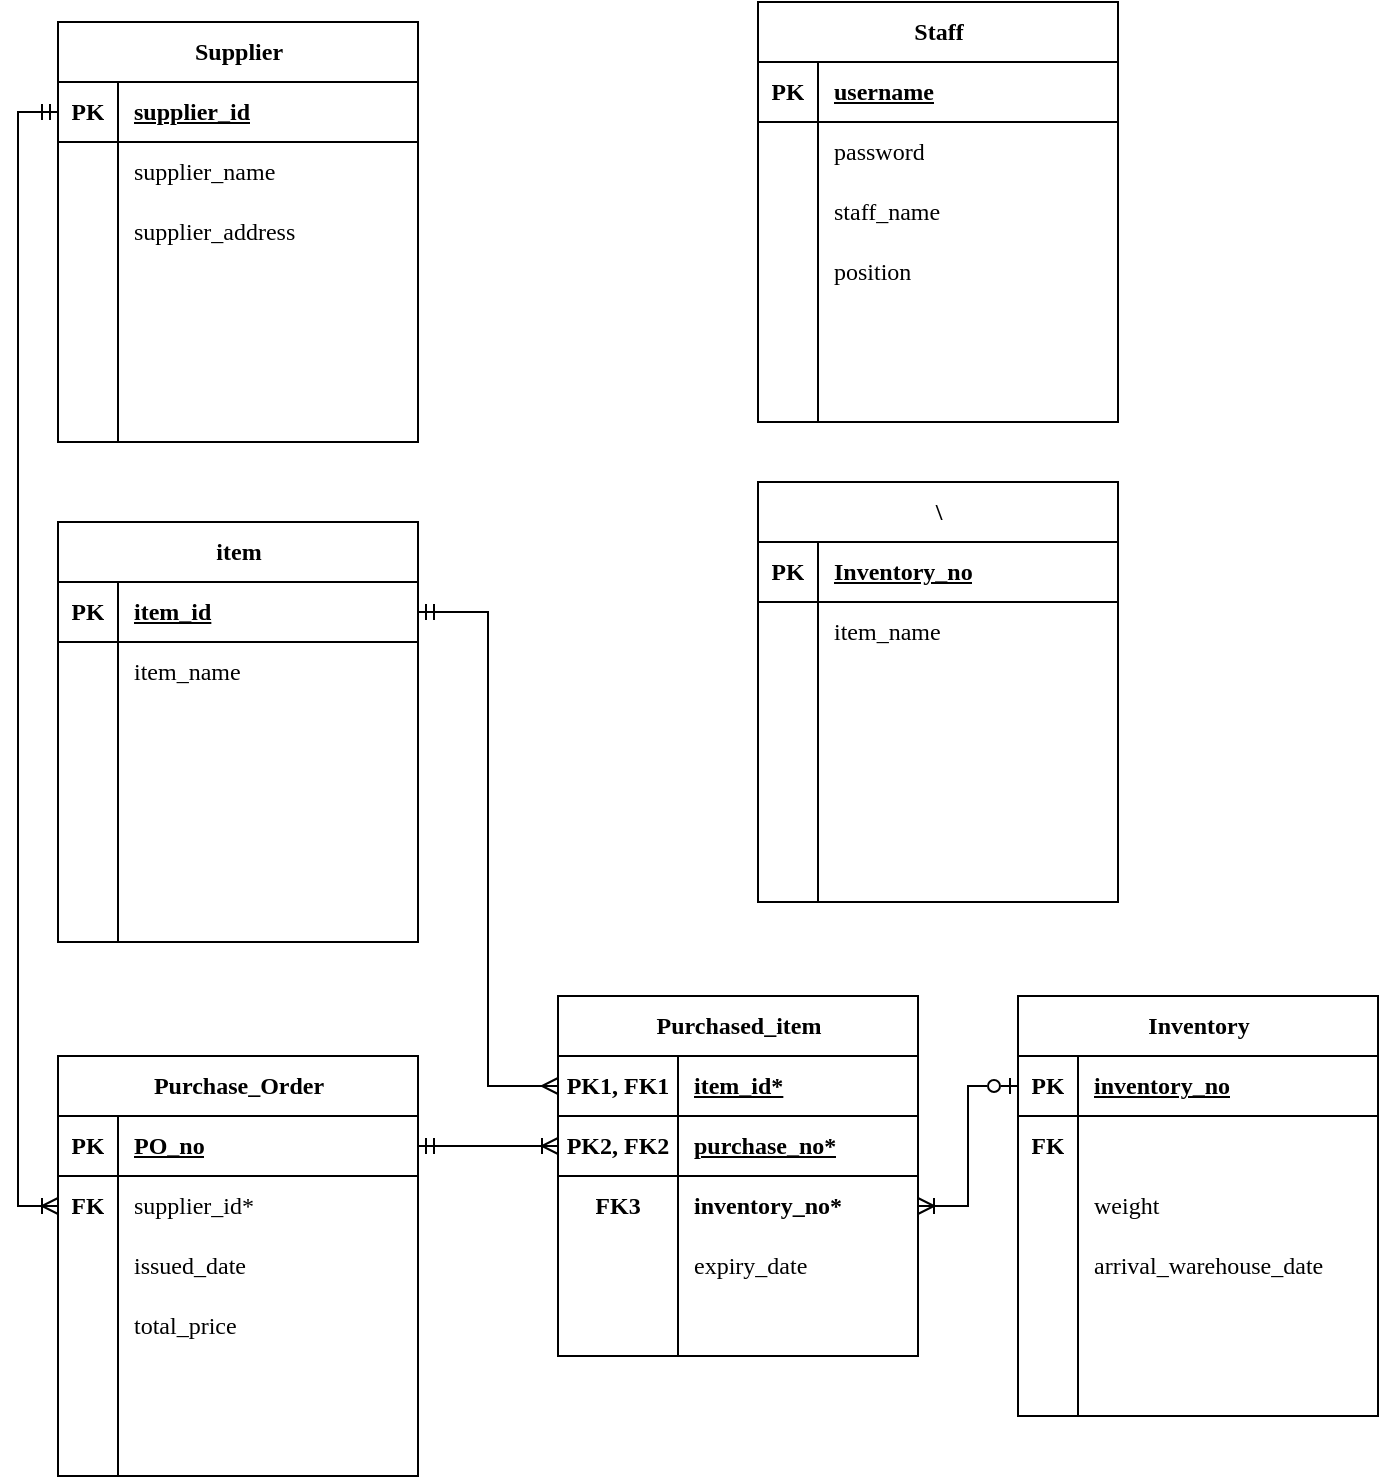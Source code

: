 <mxfile version="24.4.0" type="github">
  <diagram name="Page-1" id="6iRBepY6DLKIBQRJRH4N">
    <mxGraphModel dx="1045" dy="473" grid="1" gridSize="10" guides="1" tooltips="1" connect="1" arrows="1" fold="1" page="1" pageScale="1" pageWidth="1169" pageHeight="827" math="0" shadow="0">
      <root>
        <mxCell id="0" />
        <mxCell id="1" parent="0" />
        <mxCell id="N0C7vPQoPI3I1LMOIYBS-1" value="Staff" style="shape=table;startSize=30;container=1;collapsible=1;childLayout=tableLayout;fixedRows=1;rowLines=0;fontStyle=1;align=center;resizeLast=1;html=1;fontFamily=MiSans;" parent="1" vertex="1">
          <mxGeometry x="710" y="80" width="180" height="210" as="geometry" />
        </mxCell>
        <mxCell id="N0C7vPQoPI3I1LMOIYBS-2" value="" style="shape=tableRow;horizontal=0;startSize=0;swimlaneHead=0;swimlaneBody=0;fillColor=none;collapsible=0;dropTarget=0;points=[[0,0.5],[1,0.5]];portConstraint=eastwest;top=0;left=0;right=0;bottom=1;fontFamily=MiSans;" parent="N0C7vPQoPI3I1LMOIYBS-1" vertex="1">
          <mxGeometry y="30" width="180" height="30" as="geometry" />
        </mxCell>
        <mxCell id="N0C7vPQoPI3I1LMOIYBS-3" value="PK" style="shape=partialRectangle;connectable=0;fillColor=none;top=0;left=0;bottom=0;right=0;fontStyle=1;overflow=hidden;whiteSpace=wrap;html=1;fontFamily=MiSans;" parent="N0C7vPQoPI3I1LMOIYBS-2" vertex="1">
          <mxGeometry width="30" height="30" as="geometry">
            <mxRectangle width="30" height="30" as="alternateBounds" />
          </mxGeometry>
        </mxCell>
        <mxCell id="N0C7vPQoPI3I1LMOIYBS-4" value="username" style="shape=partialRectangle;connectable=0;fillColor=none;top=0;left=0;bottom=0;right=0;align=left;spacingLeft=6;fontStyle=5;overflow=hidden;whiteSpace=wrap;html=1;fontFamily=MiSans;" parent="N0C7vPQoPI3I1LMOIYBS-2" vertex="1">
          <mxGeometry x="30" width="150" height="30" as="geometry">
            <mxRectangle width="150" height="30" as="alternateBounds" />
          </mxGeometry>
        </mxCell>
        <mxCell id="N0C7vPQoPI3I1LMOIYBS-5" value="" style="shape=tableRow;horizontal=0;startSize=0;swimlaneHead=0;swimlaneBody=0;fillColor=none;collapsible=0;dropTarget=0;points=[[0,0.5],[1,0.5]];portConstraint=eastwest;top=0;left=0;right=0;bottom=0;fontFamily=MiSans;" parent="N0C7vPQoPI3I1LMOIYBS-1" vertex="1">
          <mxGeometry y="60" width="180" height="30" as="geometry" />
        </mxCell>
        <mxCell id="N0C7vPQoPI3I1LMOIYBS-6" value="" style="shape=partialRectangle;connectable=0;fillColor=none;top=0;left=0;bottom=0;right=0;editable=1;overflow=hidden;whiteSpace=wrap;html=1;fontFamily=MiSans;" parent="N0C7vPQoPI3I1LMOIYBS-5" vertex="1">
          <mxGeometry width="30" height="30" as="geometry">
            <mxRectangle width="30" height="30" as="alternateBounds" />
          </mxGeometry>
        </mxCell>
        <mxCell id="N0C7vPQoPI3I1LMOIYBS-7" value="password" style="shape=partialRectangle;connectable=0;fillColor=none;top=0;left=0;bottom=0;right=0;align=left;spacingLeft=6;overflow=hidden;whiteSpace=wrap;html=1;fontFamily=MiSans;" parent="N0C7vPQoPI3I1LMOIYBS-5" vertex="1">
          <mxGeometry x="30" width="150" height="30" as="geometry">
            <mxRectangle width="150" height="30" as="alternateBounds" />
          </mxGeometry>
        </mxCell>
        <mxCell id="N0C7vPQoPI3I1LMOIYBS-8" value="" style="shape=tableRow;horizontal=0;startSize=0;swimlaneHead=0;swimlaneBody=0;fillColor=none;collapsible=0;dropTarget=0;points=[[0,0.5],[1,0.5]];portConstraint=eastwest;top=0;left=0;right=0;bottom=0;fontFamily=MiSans;" parent="N0C7vPQoPI3I1LMOIYBS-1" vertex="1">
          <mxGeometry y="90" width="180" height="30" as="geometry" />
        </mxCell>
        <mxCell id="N0C7vPQoPI3I1LMOIYBS-9" value="" style="shape=partialRectangle;connectable=0;fillColor=none;top=0;left=0;bottom=0;right=0;editable=1;overflow=hidden;whiteSpace=wrap;html=1;fontFamily=MiSans;" parent="N0C7vPQoPI3I1LMOIYBS-8" vertex="1">
          <mxGeometry width="30" height="30" as="geometry">
            <mxRectangle width="30" height="30" as="alternateBounds" />
          </mxGeometry>
        </mxCell>
        <mxCell id="N0C7vPQoPI3I1LMOIYBS-10" value="staff_name" style="shape=partialRectangle;connectable=0;fillColor=none;top=0;left=0;bottom=0;right=0;align=left;spacingLeft=6;overflow=hidden;whiteSpace=wrap;html=1;fontFamily=MiSans;" parent="N0C7vPQoPI3I1LMOIYBS-8" vertex="1">
          <mxGeometry x="30" width="150" height="30" as="geometry">
            <mxRectangle width="150" height="30" as="alternateBounds" />
          </mxGeometry>
        </mxCell>
        <mxCell id="N0C7vPQoPI3I1LMOIYBS-11" value="" style="shape=tableRow;horizontal=0;startSize=0;swimlaneHead=0;swimlaneBody=0;fillColor=none;collapsible=0;dropTarget=0;points=[[0,0.5],[1,0.5]];portConstraint=eastwest;top=0;left=0;right=0;bottom=0;fontFamily=MiSans;" parent="N0C7vPQoPI3I1LMOIYBS-1" vertex="1">
          <mxGeometry y="120" width="180" height="30" as="geometry" />
        </mxCell>
        <mxCell id="N0C7vPQoPI3I1LMOIYBS-12" value="" style="shape=partialRectangle;connectable=0;fillColor=none;top=0;left=0;bottom=0;right=0;editable=1;overflow=hidden;whiteSpace=wrap;html=1;fontFamily=MiSans;" parent="N0C7vPQoPI3I1LMOIYBS-11" vertex="1">
          <mxGeometry width="30" height="30" as="geometry">
            <mxRectangle width="30" height="30" as="alternateBounds" />
          </mxGeometry>
        </mxCell>
        <mxCell id="N0C7vPQoPI3I1LMOIYBS-13" value="position" style="shape=partialRectangle;connectable=0;fillColor=none;top=0;left=0;bottom=0;right=0;align=left;spacingLeft=6;overflow=hidden;whiteSpace=wrap;html=1;fontFamily=MiSans;" parent="N0C7vPQoPI3I1LMOIYBS-11" vertex="1">
          <mxGeometry x="30" width="150" height="30" as="geometry">
            <mxRectangle width="150" height="30" as="alternateBounds" />
          </mxGeometry>
        </mxCell>
        <mxCell id="N0C7vPQoPI3I1LMOIYBS-20" style="shape=tableRow;horizontal=0;startSize=0;swimlaneHead=0;swimlaneBody=0;fillColor=none;collapsible=0;dropTarget=0;points=[[0,0.5],[1,0.5]];portConstraint=eastwest;top=0;left=0;right=0;bottom=0;fontFamily=MiSans;" parent="N0C7vPQoPI3I1LMOIYBS-1" vertex="1">
          <mxGeometry y="150" width="180" height="30" as="geometry" />
        </mxCell>
        <mxCell id="N0C7vPQoPI3I1LMOIYBS-21" style="shape=partialRectangle;connectable=0;fillColor=none;top=0;left=0;bottom=0;right=0;editable=1;overflow=hidden;whiteSpace=wrap;html=1;fontFamily=MiSans;" parent="N0C7vPQoPI3I1LMOIYBS-20" vertex="1">
          <mxGeometry width="30" height="30" as="geometry">
            <mxRectangle width="30" height="30" as="alternateBounds" />
          </mxGeometry>
        </mxCell>
        <mxCell id="N0C7vPQoPI3I1LMOIYBS-22" value="" style="shape=partialRectangle;connectable=0;fillColor=none;top=0;left=0;bottom=0;right=0;align=left;spacingLeft=6;overflow=hidden;whiteSpace=wrap;html=1;fontFamily=MiSans;" parent="N0C7vPQoPI3I1LMOIYBS-20" vertex="1">
          <mxGeometry x="30" width="150" height="30" as="geometry">
            <mxRectangle width="150" height="30" as="alternateBounds" />
          </mxGeometry>
        </mxCell>
        <mxCell id="N0C7vPQoPI3I1LMOIYBS-23" style="shape=tableRow;horizontal=0;startSize=0;swimlaneHead=0;swimlaneBody=0;fillColor=none;collapsible=0;dropTarget=0;points=[[0,0.5],[1,0.5]];portConstraint=eastwest;top=0;left=0;right=0;bottom=0;fontFamily=MiSans;" parent="N0C7vPQoPI3I1LMOIYBS-1" vertex="1">
          <mxGeometry y="180" width="180" height="30" as="geometry" />
        </mxCell>
        <mxCell id="N0C7vPQoPI3I1LMOIYBS-24" style="shape=partialRectangle;connectable=0;fillColor=none;top=0;left=0;bottom=0;right=0;editable=1;overflow=hidden;whiteSpace=wrap;html=1;fontFamily=MiSans;" parent="N0C7vPQoPI3I1LMOIYBS-23" vertex="1">
          <mxGeometry width="30" height="30" as="geometry">
            <mxRectangle width="30" height="30" as="alternateBounds" />
          </mxGeometry>
        </mxCell>
        <mxCell id="N0C7vPQoPI3I1LMOIYBS-25" value="" style="shape=partialRectangle;connectable=0;fillColor=none;top=0;left=0;bottom=0;right=0;align=left;spacingLeft=6;overflow=hidden;whiteSpace=wrap;html=1;fontFamily=MiSans;" parent="N0C7vPQoPI3I1LMOIYBS-23" vertex="1">
          <mxGeometry x="30" width="150" height="30" as="geometry">
            <mxRectangle width="150" height="30" as="alternateBounds" />
          </mxGeometry>
        </mxCell>
        <mxCell id="gvbhVrEvT8kK4fsMK6Dw-1" value="Supplier" style="shape=table;startSize=30;container=1;collapsible=1;childLayout=tableLayout;fixedRows=1;rowLines=0;fontStyle=1;align=center;resizeLast=1;html=1;fontFamily=MiSans;" vertex="1" parent="1">
          <mxGeometry x="360" y="90" width="180" height="210" as="geometry" />
        </mxCell>
        <mxCell id="gvbhVrEvT8kK4fsMK6Dw-2" value="" style="shape=tableRow;horizontal=0;startSize=0;swimlaneHead=0;swimlaneBody=0;fillColor=none;collapsible=0;dropTarget=0;points=[[0,0.5],[1,0.5]];portConstraint=eastwest;top=0;left=0;right=0;bottom=1;fontFamily=MiSans;" vertex="1" parent="gvbhVrEvT8kK4fsMK6Dw-1">
          <mxGeometry y="30" width="180" height="30" as="geometry" />
        </mxCell>
        <mxCell id="gvbhVrEvT8kK4fsMK6Dw-3" value="PK" style="shape=partialRectangle;connectable=0;fillColor=none;top=0;left=0;bottom=0;right=0;fontStyle=1;overflow=hidden;whiteSpace=wrap;html=1;fontFamily=MiSans;" vertex="1" parent="gvbhVrEvT8kK4fsMK6Dw-2">
          <mxGeometry width="30" height="30" as="geometry">
            <mxRectangle width="30" height="30" as="alternateBounds" />
          </mxGeometry>
        </mxCell>
        <mxCell id="gvbhVrEvT8kK4fsMK6Dw-4" value="supplier_id" style="shape=partialRectangle;connectable=0;fillColor=none;top=0;left=0;bottom=0;right=0;align=left;spacingLeft=6;fontStyle=5;overflow=hidden;whiteSpace=wrap;html=1;fontFamily=MiSans;" vertex="1" parent="gvbhVrEvT8kK4fsMK6Dw-2">
          <mxGeometry x="30" width="150" height="30" as="geometry">
            <mxRectangle width="150" height="30" as="alternateBounds" />
          </mxGeometry>
        </mxCell>
        <mxCell id="gvbhVrEvT8kK4fsMK6Dw-5" value="" style="shape=tableRow;horizontal=0;startSize=0;swimlaneHead=0;swimlaneBody=0;fillColor=none;collapsible=0;dropTarget=0;points=[[0,0.5],[1,0.5]];portConstraint=eastwest;top=0;left=0;right=0;bottom=0;fontFamily=MiSans;" vertex="1" parent="gvbhVrEvT8kK4fsMK6Dw-1">
          <mxGeometry y="60" width="180" height="30" as="geometry" />
        </mxCell>
        <mxCell id="gvbhVrEvT8kK4fsMK6Dw-6" value="" style="shape=partialRectangle;connectable=0;fillColor=none;top=0;left=0;bottom=0;right=0;editable=1;overflow=hidden;whiteSpace=wrap;html=1;fontFamily=MiSans;" vertex="1" parent="gvbhVrEvT8kK4fsMK6Dw-5">
          <mxGeometry width="30" height="30" as="geometry">
            <mxRectangle width="30" height="30" as="alternateBounds" />
          </mxGeometry>
        </mxCell>
        <mxCell id="gvbhVrEvT8kK4fsMK6Dw-7" value="supplier_name" style="shape=partialRectangle;connectable=0;fillColor=none;top=0;left=0;bottom=0;right=0;align=left;spacingLeft=6;overflow=hidden;whiteSpace=wrap;html=1;fontFamily=MiSans;" vertex="1" parent="gvbhVrEvT8kK4fsMK6Dw-5">
          <mxGeometry x="30" width="150" height="30" as="geometry">
            <mxRectangle width="150" height="30" as="alternateBounds" />
          </mxGeometry>
        </mxCell>
        <mxCell id="gvbhVrEvT8kK4fsMK6Dw-8" value="" style="shape=tableRow;horizontal=0;startSize=0;swimlaneHead=0;swimlaneBody=0;fillColor=none;collapsible=0;dropTarget=0;points=[[0,0.5],[1,0.5]];portConstraint=eastwest;top=0;left=0;right=0;bottom=0;fontFamily=MiSans;" vertex="1" parent="gvbhVrEvT8kK4fsMK6Dw-1">
          <mxGeometry y="90" width="180" height="30" as="geometry" />
        </mxCell>
        <mxCell id="gvbhVrEvT8kK4fsMK6Dw-9" value="" style="shape=partialRectangle;connectable=0;fillColor=none;top=0;left=0;bottom=0;right=0;editable=1;overflow=hidden;whiteSpace=wrap;html=1;fontFamily=MiSans;" vertex="1" parent="gvbhVrEvT8kK4fsMK6Dw-8">
          <mxGeometry width="30" height="30" as="geometry">
            <mxRectangle width="30" height="30" as="alternateBounds" />
          </mxGeometry>
        </mxCell>
        <mxCell id="gvbhVrEvT8kK4fsMK6Dw-10" value="supplier_address" style="shape=partialRectangle;connectable=0;fillColor=none;top=0;left=0;bottom=0;right=0;align=left;spacingLeft=6;overflow=hidden;whiteSpace=wrap;html=1;fontFamily=MiSans;" vertex="1" parent="gvbhVrEvT8kK4fsMK6Dw-8">
          <mxGeometry x="30" width="150" height="30" as="geometry">
            <mxRectangle width="150" height="30" as="alternateBounds" />
          </mxGeometry>
        </mxCell>
        <mxCell id="gvbhVrEvT8kK4fsMK6Dw-11" value="" style="shape=tableRow;horizontal=0;startSize=0;swimlaneHead=0;swimlaneBody=0;fillColor=none;collapsible=0;dropTarget=0;points=[[0,0.5],[1,0.5]];portConstraint=eastwest;top=0;left=0;right=0;bottom=0;fontFamily=MiSans;" vertex="1" parent="gvbhVrEvT8kK4fsMK6Dw-1">
          <mxGeometry y="120" width="180" height="30" as="geometry" />
        </mxCell>
        <mxCell id="gvbhVrEvT8kK4fsMK6Dw-12" value="" style="shape=partialRectangle;connectable=0;fillColor=none;top=0;left=0;bottom=0;right=0;editable=1;overflow=hidden;whiteSpace=wrap;html=1;fontFamily=MiSans;" vertex="1" parent="gvbhVrEvT8kK4fsMK6Dw-11">
          <mxGeometry width="30" height="30" as="geometry">
            <mxRectangle width="30" height="30" as="alternateBounds" />
          </mxGeometry>
        </mxCell>
        <mxCell id="gvbhVrEvT8kK4fsMK6Dw-13" value="" style="shape=partialRectangle;connectable=0;fillColor=none;top=0;left=0;bottom=0;right=0;align=left;spacingLeft=6;overflow=hidden;whiteSpace=wrap;html=1;fontFamily=MiSans;" vertex="1" parent="gvbhVrEvT8kK4fsMK6Dw-11">
          <mxGeometry x="30" width="150" height="30" as="geometry">
            <mxRectangle width="150" height="30" as="alternateBounds" />
          </mxGeometry>
        </mxCell>
        <mxCell id="gvbhVrEvT8kK4fsMK6Dw-14" style="shape=tableRow;horizontal=0;startSize=0;swimlaneHead=0;swimlaneBody=0;fillColor=none;collapsible=0;dropTarget=0;points=[[0,0.5],[1,0.5]];portConstraint=eastwest;top=0;left=0;right=0;bottom=0;fontFamily=MiSans;" vertex="1" parent="gvbhVrEvT8kK4fsMK6Dw-1">
          <mxGeometry y="150" width="180" height="30" as="geometry" />
        </mxCell>
        <mxCell id="gvbhVrEvT8kK4fsMK6Dw-15" style="shape=partialRectangle;connectable=0;fillColor=none;top=0;left=0;bottom=0;right=0;editable=1;overflow=hidden;whiteSpace=wrap;html=1;fontFamily=MiSans;" vertex="1" parent="gvbhVrEvT8kK4fsMK6Dw-14">
          <mxGeometry width="30" height="30" as="geometry">
            <mxRectangle width="30" height="30" as="alternateBounds" />
          </mxGeometry>
        </mxCell>
        <mxCell id="gvbhVrEvT8kK4fsMK6Dw-16" value="" style="shape=partialRectangle;connectable=0;fillColor=none;top=0;left=0;bottom=0;right=0;align=left;spacingLeft=6;overflow=hidden;whiteSpace=wrap;html=1;fontFamily=MiSans;" vertex="1" parent="gvbhVrEvT8kK4fsMK6Dw-14">
          <mxGeometry x="30" width="150" height="30" as="geometry">
            <mxRectangle width="150" height="30" as="alternateBounds" />
          </mxGeometry>
        </mxCell>
        <mxCell id="gvbhVrEvT8kK4fsMK6Dw-17" style="shape=tableRow;horizontal=0;startSize=0;swimlaneHead=0;swimlaneBody=0;fillColor=none;collapsible=0;dropTarget=0;points=[[0,0.5],[1,0.5]];portConstraint=eastwest;top=0;left=0;right=0;bottom=0;fontFamily=MiSans;" vertex="1" parent="gvbhVrEvT8kK4fsMK6Dw-1">
          <mxGeometry y="180" width="180" height="30" as="geometry" />
        </mxCell>
        <mxCell id="gvbhVrEvT8kK4fsMK6Dw-18" style="shape=partialRectangle;connectable=0;fillColor=none;top=0;left=0;bottom=0;right=0;editable=1;overflow=hidden;whiteSpace=wrap;html=1;fontFamily=MiSans;" vertex="1" parent="gvbhVrEvT8kK4fsMK6Dw-17">
          <mxGeometry width="30" height="30" as="geometry">
            <mxRectangle width="30" height="30" as="alternateBounds" />
          </mxGeometry>
        </mxCell>
        <mxCell id="gvbhVrEvT8kK4fsMK6Dw-19" value="" style="shape=partialRectangle;connectable=0;fillColor=none;top=0;left=0;bottom=0;right=0;align=left;spacingLeft=6;overflow=hidden;whiteSpace=wrap;html=1;fontFamily=MiSans;" vertex="1" parent="gvbhVrEvT8kK4fsMK6Dw-17">
          <mxGeometry x="30" width="150" height="30" as="geometry">
            <mxRectangle width="150" height="30" as="alternateBounds" />
          </mxGeometry>
        </mxCell>
        <mxCell id="gvbhVrEvT8kK4fsMK6Dw-20" value="item" style="shape=table;startSize=30;container=1;collapsible=1;childLayout=tableLayout;fixedRows=1;rowLines=0;fontStyle=1;align=center;resizeLast=1;html=1;fontFamily=MiSans;" vertex="1" parent="1">
          <mxGeometry x="360" y="340" width="180" height="210" as="geometry" />
        </mxCell>
        <mxCell id="gvbhVrEvT8kK4fsMK6Dw-21" value="" style="shape=tableRow;horizontal=0;startSize=0;swimlaneHead=0;swimlaneBody=0;fillColor=none;collapsible=0;dropTarget=0;points=[[0,0.5],[1,0.5]];portConstraint=eastwest;top=0;left=0;right=0;bottom=1;fontFamily=MiSans;" vertex="1" parent="gvbhVrEvT8kK4fsMK6Dw-20">
          <mxGeometry y="30" width="180" height="30" as="geometry" />
        </mxCell>
        <mxCell id="gvbhVrEvT8kK4fsMK6Dw-22" value="PK" style="shape=partialRectangle;connectable=0;fillColor=none;top=0;left=0;bottom=0;right=0;fontStyle=1;overflow=hidden;whiteSpace=wrap;html=1;fontFamily=MiSans;" vertex="1" parent="gvbhVrEvT8kK4fsMK6Dw-21">
          <mxGeometry width="30" height="30" as="geometry">
            <mxRectangle width="30" height="30" as="alternateBounds" />
          </mxGeometry>
        </mxCell>
        <mxCell id="gvbhVrEvT8kK4fsMK6Dw-23" value="item_id" style="shape=partialRectangle;connectable=0;fillColor=none;top=0;left=0;bottom=0;right=0;align=left;spacingLeft=6;fontStyle=5;overflow=hidden;whiteSpace=wrap;html=1;fontFamily=MiSans;" vertex="1" parent="gvbhVrEvT8kK4fsMK6Dw-21">
          <mxGeometry x="30" width="150" height="30" as="geometry">
            <mxRectangle width="150" height="30" as="alternateBounds" />
          </mxGeometry>
        </mxCell>
        <mxCell id="gvbhVrEvT8kK4fsMK6Dw-24" value="" style="shape=tableRow;horizontal=0;startSize=0;swimlaneHead=0;swimlaneBody=0;fillColor=none;collapsible=0;dropTarget=0;points=[[0,0.5],[1,0.5]];portConstraint=eastwest;top=0;left=0;right=0;bottom=0;fontFamily=MiSans;" vertex="1" parent="gvbhVrEvT8kK4fsMK6Dw-20">
          <mxGeometry y="60" width="180" height="30" as="geometry" />
        </mxCell>
        <mxCell id="gvbhVrEvT8kK4fsMK6Dw-25" value="" style="shape=partialRectangle;connectable=0;fillColor=none;top=0;left=0;bottom=0;right=0;editable=1;overflow=hidden;whiteSpace=wrap;html=1;fontFamily=MiSans;" vertex="1" parent="gvbhVrEvT8kK4fsMK6Dw-24">
          <mxGeometry width="30" height="30" as="geometry">
            <mxRectangle width="30" height="30" as="alternateBounds" />
          </mxGeometry>
        </mxCell>
        <mxCell id="gvbhVrEvT8kK4fsMK6Dw-26" value="item_name" style="shape=partialRectangle;connectable=0;fillColor=none;top=0;left=0;bottom=0;right=0;align=left;spacingLeft=6;overflow=hidden;whiteSpace=wrap;html=1;fontFamily=MiSans;" vertex="1" parent="gvbhVrEvT8kK4fsMK6Dw-24">
          <mxGeometry x="30" width="150" height="30" as="geometry">
            <mxRectangle width="150" height="30" as="alternateBounds" />
          </mxGeometry>
        </mxCell>
        <mxCell id="gvbhVrEvT8kK4fsMK6Dw-27" value="" style="shape=tableRow;horizontal=0;startSize=0;swimlaneHead=0;swimlaneBody=0;fillColor=none;collapsible=0;dropTarget=0;points=[[0,0.5],[1,0.5]];portConstraint=eastwest;top=0;left=0;right=0;bottom=0;fontFamily=MiSans;" vertex="1" parent="gvbhVrEvT8kK4fsMK6Dw-20">
          <mxGeometry y="90" width="180" height="30" as="geometry" />
        </mxCell>
        <mxCell id="gvbhVrEvT8kK4fsMK6Dw-28" value="" style="shape=partialRectangle;connectable=0;fillColor=none;top=0;left=0;bottom=0;right=0;editable=1;overflow=hidden;whiteSpace=wrap;html=1;fontFamily=MiSans;" vertex="1" parent="gvbhVrEvT8kK4fsMK6Dw-27">
          <mxGeometry width="30" height="30" as="geometry">
            <mxRectangle width="30" height="30" as="alternateBounds" />
          </mxGeometry>
        </mxCell>
        <mxCell id="gvbhVrEvT8kK4fsMK6Dw-29" value="" style="shape=partialRectangle;connectable=0;fillColor=none;top=0;left=0;bottom=0;right=0;align=left;spacingLeft=6;overflow=hidden;whiteSpace=wrap;html=1;fontFamily=MiSans;" vertex="1" parent="gvbhVrEvT8kK4fsMK6Dw-27">
          <mxGeometry x="30" width="150" height="30" as="geometry">
            <mxRectangle width="150" height="30" as="alternateBounds" />
          </mxGeometry>
        </mxCell>
        <mxCell id="gvbhVrEvT8kK4fsMK6Dw-30" value="" style="shape=tableRow;horizontal=0;startSize=0;swimlaneHead=0;swimlaneBody=0;fillColor=none;collapsible=0;dropTarget=0;points=[[0,0.5],[1,0.5]];portConstraint=eastwest;top=0;left=0;right=0;bottom=0;fontFamily=MiSans;" vertex="1" parent="gvbhVrEvT8kK4fsMK6Dw-20">
          <mxGeometry y="120" width="180" height="30" as="geometry" />
        </mxCell>
        <mxCell id="gvbhVrEvT8kK4fsMK6Dw-31" value="" style="shape=partialRectangle;connectable=0;fillColor=none;top=0;left=0;bottom=0;right=0;editable=1;overflow=hidden;whiteSpace=wrap;html=1;fontFamily=MiSans;" vertex="1" parent="gvbhVrEvT8kK4fsMK6Dw-30">
          <mxGeometry width="30" height="30" as="geometry">
            <mxRectangle width="30" height="30" as="alternateBounds" />
          </mxGeometry>
        </mxCell>
        <mxCell id="gvbhVrEvT8kK4fsMK6Dw-32" value="" style="shape=partialRectangle;connectable=0;fillColor=none;top=0;left=0;bottom=0;right=0;align=left;spacingLeft=6;overflow=hidden;whiteSpace=wrap;html=1;fontFamily=MiSans;" vertex="1" parent="gvbhVrEvT8kK4fsMK6Dw-30">
          <mxGeometry x="30" width="150" height="30" as="geometry">
            <mxRectangle width="150" height="30" as="alternateBounds" />
          </mxGeometry>
        </mxCell>
        <mxCell id="gvbhVrEvT8kK4fsMK6Dw-33" style="shape=tableRow;horizontal=0;startSize=0;swimlaneHead=0;swimlaneBody=0;fillColor=none;collapsible=0;dropTarget=0;points=[[0,0.5],[1,0.5]];portConstraint=eastwest;top=0;left=0;right=0;bottom=0;fontFamily=MiSans;" vertex="1" parent="gvbhVrEvT8kK4fsMK6Dw-20">
          <mxGeometry y="150" width="180" height="30" as="geometry" />
        </mxCell>
        <mxCell id="gvbhVrEvT8kK4fsMK6Dw-34" style="shape=partialRectangle;connectable=0;fillColor=none;top=0;left=0;bottom=0;right=0;editable=1;overflow=hidden;whiteSpace=wrap;html=1;fontFamily=MiSans;" vertex="1" parent="gvbhVrEvT8kK4fsMK6Dw-33">
          <mxGeometry width="30" height="30" as="geometry">
            <mxRectangle width="30" height="30" as="alternateBounds" />
          </mxGeometry>
        </mxCell>
        <mxCell id="gvbhVrEvT8kK4fsMK6Dw-35" value="" style="shape=partialRectangle;connectable=0;fillColor=none;top=0;left=0;bottom=0;right=0;align=left;spacingLeft=6;overflow=hidden;whiteSpace=wrap;html=1;fontFamily=MiSans;" vertex="1" parent="gvbhVrEvT8kK4fsMK6Dw-33">
          <mxGeometry x="30" width="150" height="30" as="geometry">
            <mxRectangle width="150" height="30" as="alternateBounds" />
          </mxGeometry>
        </mxCell>
        <mxCell id="gvbhVrEvT8kK4fsMK6Dw-36" style="shape=tableRow;horizontal=0;startSize=0;swimlaneHead=0;swimlaneBody=0;fillColor=none;collapsible=0;dropTarget=0;points=[[0,0.5],[1,0.5]];portConstraint=eastwest;top=0;left=0;right=0;bottom=0;fontFamily=MiSans;" vertex="1" parent="gvbhVrEvT8kK4fsMK6Dw-20">
          <mxGeometry y="180" width="180" height="30" as="geometry" />
        </mxCell>
        <mxCell id="gvbhVrEvT8kK4fsMK6Dw-37" style="shape=partialRectangle;connectable=0;fillColor=none;top=0;left=0;bottom=0;right=0;editable=1;overflow=hidden;whiteSpace=wrap;html=1;fontFamily=MiSans;" vertex="1" parent="gvbhVrEvT8kK4fsMK6Dw-36">
          <mxGeometry width="30" height="30" as="geometry">
            <mxRectangle width="30" height="30" as="alternateBounds" />
          </mxGeometry>
        </mxCell>
        <mxCell id="gvbhVrEvT8kK4fsMK6Dw-38" value="" style="shape=partialRectangle;connectable=0;fillColor=none;top=0;left=0;bottom=0;right=0;align=left;spacingLeft=6;overflow=hidden;whiteSpace=wrap;html=1;fontFamily=MiSans;" vertex="1" parent="gvbhVrEvT8kK4fsMK6Dw-36">
          <mxGeometry x="30" width="150" height="30" as="geometry">
            <mxRectangle width="150" height="30" as="alternateBounds" />
          </mxGeometry>
        </mxCell>
        <mxCell id="gvbhVrEvT8kK4fsMK6Dw-39" value="Inventory" style="shape=table;startSize=30;container=1;collapsible=1;childLayout=tableLayout;fixedRows=1;rowLines=0;fontStyle=1;align=center;resizeLast=1;html=1;fontFamily=MiSans;" vertex="1" parent="1">
          <mxGeometry x="840" y="577" width="180" height="210" as="geometry" />
        </mxCell>
        <mxCell id="gvbhVrEvT8kK4fsMK6Dw-40" value="" style="shape=tableRow;horizontal=0;startSize=0;swimlaneHead=0;swimlaneBody=0;fillColor=none;collapsible=0;dropTarget=0;points=[[0,0.5],[1,0.5]];portConstraint=eastwest;top=0;left=0;right=0;bottom=1;fontFamily=MiSans;" vertex="1" parent="gvbhVrEvT8kK4fsMK6Dw-39">
          <mxGeometry y="30" width="180" height="30" as="geometry" />
        </mxCell>
        <mxCell id="gvbhVrEvT8kK4fsMK6Dw-41" value="PK" style="shape=partialRectangle;connectable=0;fillColor=none;top=0;left=0;bottom=0;right=0;fontStyle=1;overflow=hidden;whiteSpace=wrap;html=1;fontFamily=MiSans;" vertex="1" parent="gvbhVrEvT8kK4fsMK6Dw-40">
          <mxGeometry width="30" height="30" as="geometry">
            <mxRectangle width="30" height="30" as="alternateBounds" />
          </mxGeometry>
        </mxCell>
        <mxCell id="gvbhVrEvT8kK4fsMK6Dw-42" value="inventory_no" style="shape=partialRectangle;connectable=0;fillColor=none;top=0;left=0;bottom=0;right=0;align=left;spacingLeft=6;fontStyle=5;overflow=hidden;whiteSpace=wrap;html=1;fontFamily=MiSans;" vertex="1" parent="gvbhVrEvT8kK4fsMK6Dw-40">
          <mxGeometry x="30" width="150" height="30" as="geometry">
            <mxRectangle width="150" height="30" as="alternateBounds" />
          </mxGeometry>
        </mxCell>
        <mxCell id="gvbhVrEvT8kK4fsMK6Dw-43" value="" style="shape=tableRow;horizontal=0;startSize=0;swimlaneHead=0;swimlaneBody=0;fillColor=none;collapsible=0;dropTarget=0;points=[[0,0.5],[1,0.5]];portConstraint=eastwest;top=0;left=0;right=0;bottom=0;fontFamily=MiSans;" vertex="1" parent="gvbhVrEvT8kK4fsMK6Dw-39">
          <mxGeometry y="60" width="180" height="30" as="geometry" />
        </mxCell>
        <mxCell id="gvbhVrEvT8kK4fsMK6Dw-44" value="&lt;b&gt;FK&lt;/b&gt;" style="shape=partialRectangle;connectable=0;fillColor=none;top=0;left=0;bottom=0;right=0;editable=1;overflow=hidden;whiteSpace=wrap;html=1;fontFamily=MiSans;" vertex="1" parent="gvbhVrEvT8kK4fsMK6Dw-43">
          <mxGeometry width="30" height="30" as="geometry">
            <mxRectangle width="30" height="30" as="alternateBounds" />
          </mxGeometry>
        </mxCell>
        <mxCell id="gvbhVrEvT8kK4fsMK6Dw-45" value="" style="shape=partialRectangle;connectable=0;fillColor=none;top=0;left=0;bottom=0;right=0;align=left;spacingLeft=6;overflow=hidden;whiteSpace=wrap;html=1;fontFamily=MiSans;" vertex="1" parent="gvbhVrEvT8kK4fsMK6Dw-43">
          <mxGeometry x="30" width="150" height="30" as="geometry">
            <mxRectangle width="150" height="30" as="alternateBounds" />
          </mxGeometry>
        </mxCell>
        <mxCell id="gvbhVrEvT8kK4fsMK6Dw-46" value="" style="shape=tableRow;horizontal=0;startSize=0;swimlaneHead=0;swimlaneBody=0;fillColor=none;collapsible=0;dropTarget=0;points=[[0,0.5],[1,0.5]];portConstraint=eastwest;top=0;left=0;right=0;bottom=0;fontFamily=MiSans;" vertex="1" parent="gvbhVrEvT8kK4fsMK6Dw-39">
          <mxGeometry y="90" width="180" height="30" as="geometry" />
        </mxCell>
        <mxCell id="gvbhVrEvT8kK4fsMK6Dw-47" value="" style="shape=partialRectangle;connectable=0;fillColor=none;top=0;left=0;bottom=0;right=0;editable=1;overflow=hidden;whiteSpace=wrap;html=1;fontFamily=MiSans;" vertex="1" parent="gvbhVrEvT8kK4fsMK6Dw-46">
          <mxGeometry width="30" height="30" as="geometry">
            <mxRectangle width="30" height="30" as="alternateBounds" />
          </mxGeometry>
        </mxCell>
        <mxCell id="gvbhVrEvT8kK4fsMK6Dw-48" value="weight" style="shape=partialRectangle;connectable=0;fillColor=none;top=0;left=0;bottom=0;right=0;align=left;spacingLeft=6;overflow=hidden;whiteSpace=wrap;html=1;fontFamily=MiSans;" vertex="1" parent="gvbhVrEvT8kK4fsMK6Dw-46">
          <mxGeometry x="30" width="150" height="30" as="geometry">
            <mxRectangle width="150" height="30" as="alternateBounds" />
          </mxGeometry>
        </mxCell>
        <mxCell id="gvbhVrEvT8kK4fsMK6Dw-49" value="" style="shape=tableRow;horizontal=0;startSize=0;swimlaneHead=0;swimlaneBody=0;fillColor=none;collapsible=0;dropTarget=0;points=[[0,0.5],[1,0.5]];portConstraint=eastwest;top=0;left=0;right=0;bottom=0;fontFamily=MiSans;" vertex="1" parent="gvbhVrEvT8kK4fsMK6Dw-39">
          <mxGeometry y="120" width="180" height="30" as="geometry" />
        </mxCell>
        <mxCell id="gvbhVrEvT8kK4fsMK6Dw-50" value="" style="shape=partialRectangle;connectable=0;fillColor=none;top=0;left=0;bottom=0;right=0;editable=1;overflow=hidden;whiteSpace=wrap;html=1;fontFamily=MiSans;" vertex="1" parent="gvbhVrEvT8kK4fsMK6Dw-49">
          <mxGeometry width="30" height="30" as="geometry">
            <mxRectangle width="30" height="30" as="alternateBounds" />
          </mxGeometry>
        </mxCell>
        <mxCell id="gvbhVrEvT8kK4fsMK6Dw-51" value="arrival_warehouse_date" style="shape=partialRectangle;connectable=0;fillColor=none;top=0;left=0;bottom=0;right=0;align=left;spacingLeft=6;overflow=hidden;whiteSpace=wrap;html=1;fontFamily=MiSans;" vertex="1" parent="gvbhVrEvT8kK4fsMK6Dw-49">
          <mxGeometry x="30" width="150" height="30" as="geometry">
            <mxRectangle width="150" height="30" as="alternateBounds" />
          </mxGeometry>
        </mxCell>
        <mxCell id="gvbhVrEvT8kK4fsMK6Dw-52" style="shape=tableRow;horizontal=0;startSize=0;swimlaneHead=0;swimlaneBody=0;fillColor=none;collapsible=0;dropTarget=0;points=[[0,0.5],[1,0.5]];portConstraint=eastwest;top=0;left=0;right=0;bottom=0;fontFamily=MiSans;" vertex="1" parent="gvbhVrEvT8kK4fsMK6Dw-39">
          <mxGeometry y="150" width="180" height="30" as="geometry" />
        </mxCell>
        <mxCell id="gvbhVrEvT8kK4fsMK6Dw-53" style="shape=partialRectangle;connectable=0;fillColor=none;top=0;left=0;bottom=0;right=0;editable=1;overflow=hidden;whiteSpace=wrap;html=1;fontFamily=MiSans;" vertex="1" parent="gvbhVrEvT8kK4fsMK6Dw-52">
          <mxGeometry width="30" height="30" as="geometry">
            <mxRectangle width="30" height="30" as="alternateBounds" />
          </mxGeometry>
        </mxCell>
        <mxCell id="gvbhVrEvT8kK4fsMK6Dw-54" value="" style="shape=partialRectangle;connectable=0;fillColor=none;top=0;left=0;bottom=0;right=0;align=left;spacingLeft=6;overflow=hidden;whiteSpace=wrap;html=1;fontFamily=MiSans;" vertex="1" parent="gvbhVrEvT8kK4fsMK6Dw-52">
          <mxGeometry x="30" width="150" height="30" as="geometry">
            <mxRectangle width="150" height="30" as="alternateBounds" />
          </mxGeometry>
        </mxCell>
        <mxCell id="gvbhVrEvT8kK4fsMK6Dw-55" style="shape=tableRow;horizontal=0;startSize=0;swimlaneHead=0;swimlaneBody=0;fillColor=none;collapsible=0;dropTarget=0;points=[[0,0.5],[1,0.5]];portConstraint=eastwest;top=0;left=0;right=0;bottom=0;fontFamily=MiSans;" vertex="1" parent="gvbhVrEvT8kK4fsMK6Dw-39">
          <mxGeometry y="180" width="180" height="30" as="geometry" />
        </mxCell>
        <mxCell id="gvbhVrEvT8kK4fsMK6Dw-56" style="shape=partialRectangle;connectable=0;fillColor=none;top=0;left=0;bottom=0;right=0;editable=1;overflow=hidden;whiteSpace=wrap;html=1;fontFamily=MiSans;" vertex="1" parent="gvbhVrEvT8kK4fsMK6Dw-55">
          <mxGeometry width="30" height="30" as="geometry">
            <mxRectangle width="30" height="30" as="alternateBounds" />
          </mxGeometry>
        </mxCell>
        <mxCell id="gvbhVrEvT8kK4fsMK6Dw-57" value="" style="shape=partialRectangle;connectable=0;fillColor=none;top=0;left=0;bottom=0;right=0;align=left;spacingLeft=6;overflow=hidden;whiteSpace=wrap;html=1;fontFamily=MiSans;" vertex="1" parent="gvbhVrEvT8kK4fsMK6Dw-55">
          <mxGeometry x="30" width="150" height="30" as="geometry">
            <mxRectangle width="150" height="30" as="alternateBounds" />
          </mxGeometry>
        </mxCell>
        <mxCell id="gvbhVrEvT8kK4fsMK6Dw-58" value="Purchase_Order" style="shape=table;startSize=30;container=1;collapsible=1;childLayout=tableLayout;fixedRows=1;rowLines=0;fontStyle=1;align=center;resizeLast=1;html=1;fontFamily=MiSans;" vertex="1" parent="1">
          <mxGeometry x="360" y="607" width="180" height="210" as="geometry" />
        </mxCell>
        <mxCell id="gvbhVrEvT8kK4fsMK6Dw-59" value="" style="shape=tableRow;horizontal=0;startSize=0;swimlaneHead=0;swimlaneBody=0;fillColor=none;collapsible=0;dropTarget=0;points=[[0,0.5],[1,0.5]];portConstraint=eastwest;top=0;left=0;right=0;bottom=1;fontFamily=MiSans;" vertex="1" parent="gvbhVrEvT8kK4fsMK6Dw-58">
          <mxGeometry y="30" width="180" height="30" as="geometry" />
        </mxCell>
        <mxCell id="gvbhVrEvT8kK4fsMK6Dw-60" value="PK" style="shape=partialRectangle;connectable=0;fillColor=none;top=0;left=0;bottom=0;right=0;fontStyle=1;overflow=hidden;whiteSpace=wrap;html=1;fontFamily=MiSans;" vertex="1" parent="gvbhVrEvT8kK4fsMK6Dw-59">
          <mxGeometry width="30" height="30" as="geometry">
            <mxRectangle width="30" height="30" as="alternateBounds" />
          </mxGeometry>
        </mxCell>
        <mxCell id="gvbhVrEvT8kK4fsMK6Dw-61" value="PO_no" style="shape=partialRectangle;connectable=0;fillColor=none;top=0;left=0;bottom=0;right=0;align=left;spacingLeft=6;fontStyle=5;overflow=hidden;whiteSpace=wrap;html=1;fontFamily=MiSans;" vertex="1" parent="gvbhVrEvT8kK4fsMK6Dw-59">
          <mxGeometry x="30" width="150" height="30" as="geometry">
            <mxRectangle width="150" height="30" as="alternateBounds" />
          </mxGeometry>
        </mxCell>
        <mxCell id="gvbhVrEvT8kK4fsMK6Dw-62" value="" style="shape=tableRow;horizontal=0;startSize=0;swimlaneHead=0;swimlaneBody=0;fillColor=none;collapsible=0;dropTarget=0;points=[[0,0.5],[1,0.5]];portConstraint=eastwest;top=0;left=0;right=0;bottom=0;fontFamily=MiSans;" vertex="1" parent="gvbhVrEvT8kK4fsMK6Dw-58">
          <mxGeometry y="60" width="180" height="30" as="geometry" />
        </mxCell>
        <mxCell id="gvbhVrEvT8kK4fsMK6Dw-63" value="&lt;b&gt;FK&lt;/b&gt;" style="shape=partialRectangle;connectable=0;fillColor=none;top=0;left=0;bottom=0;right=0;editable=1;overflow=hidden;whiteSpace=wrap;html=1;fontFamily=MiSans;" vertex="1" parent="gvbhVrEvT8kK4fsMK6Dw-62">
          <mxGeometry width="30" height="30" as="geometry">
            <mxRectangle width="30" height="30" as="alternateBounds" />
          </mxGeometry>
        </mxCell>
        <mxCell id="gvbhVrEvT8kK4fsMK6Dw-64" value="supplier_id*" style="shape=partialRectangle;connectable=0;fillColor=none;top=0;left=0;bottom=0;right=0;align=left;spacingLeft=6;overflow=hidden;whiteSpace=wrap;html=1;fontFamily=MiSans;" vertex="1" parent="gvbhVrEvT8kK4fsMK6Dw-62">
          <mxGeometry x="30" width="150" height="30" as="geometry">
            <mxRectangle width="150" height="30" as="alternateBounds" />
          </mxGeometry>
        </mxCell>
        <mxCell id="gvbhVrEvT8kK4fsMK6Dw-65" value="" style="shape=tableRow;horizontal=0;startSize=0;swimlaneHead=0;swimlaneBody=0;fillColor=none;collapsible=0;dropTarget=0;points=[[0,0.5],[1,0.5]];portConstraint=eastwest;top=0;left=0;right=0;bottom=0;fontFamily=MiSans;" vertex="1" parent="gvbhVrEvT8kK4fsMK6Dw-58">
          <mxGeometry y="90" width="180" height="30" as="geometry" />
        </mxCell>
        <mxCell id="gvbhVrEvT8kK4fsMK6Dw-66" value="" style="shape=partialRectangle;connectable=0;fillColor=none;top=0;left=0;bottom=0;right=0;editable=1;overflow=hidden;whiteSpace=wrap;html=1;fontFamily=MiSans;" vertex="1" parent="gvbhVrEvT8kK4fsMK6Dw-65">
          <mxGeometry width="30" height="30" as="geometry">
            <mxRectangle width="30" height="30" as="alternateBounds" />
          </mxGeometry>
        </mxCell>
        <mxCell id="gvbhVrEvT8kK4fsMK6Dw-67" value="issued_date" style="shape=partialRectangle;connectable=0;fillColor=none;top=0;left=0;bottom=0;right=0;align=left;spacingLeft=6;overflow=hidden;whiteSpace=wrap;html=1;fontFamily=MiSans;" vertex="1" parent="gvbhVrEvT8kK4fsMK6Dw-65">
          <mxGeometry x="30" width="150" height="30" as="geometry">
            <mxRectangle width="150" height="30" as="alternateBounds" />
          </mxGeometry>
        </mxCell>
        <mxCell id="gvbhVrEvT8kK4fsMK6Dw-68" value="" style="shape=tableRow;horizontal=0;startSize=0;swimlaneHead=0;swimlaneBody=0;fillColor=none;collapsible=0;dropTarget=0;points=[[0,0.5],[1,0.5]];portConstraint=eastwest;top=0;left=0;right=0;bottom=0;fontFamily=MiSans;" vertex="1" parent="gvbhVrEvT8kK4fsMK6Dw-58">
          <mxGeometry y="120" width="180" height="30" as="geometry" />
        </mxCell>
        <mxCell id="gvbhVrEvT8kK4fsMK6Dw-69" value="" style="shape=partialRectangle;connectable=0;fillColor=none;top=0;left=0;bottom=0;right=0;editable=1;overflow=hidden;whiteSpace=wrap;html=1;fontFamily=MiSans;" vertex="1" parent="gvbhVrEvT8kK4fsMK6Dw-68">
          <mxGeometry width="30" height="30" as="geometry">
            <mxRectangle width="30" height="30" as="alternateBounds" />
          </mxGeometry>
        </mxCell>
        <mxCell id="gvbhVrEvT8kK4fsMK6Dw-70" value="total_price" style="shape=partialRectangle;connectable=0;fillColor=none;top=0;left=0;bottom=0;right=0;align=left;spacingLeft=6;overflow=hidden;whiteSpace=wrap;html=1;fontFamily=MiSans;" vertex="1" parent="gvbhVrEvT8kK4fsMK6Dw-68">
          <mxGeometry x="30" width="150" height="30" as="geometry">
            <mxRectangle width="150" height="30" as="alternateBounds" />
          </mxGeometry>
        </mxCell>
        <mxCell id="gvbhVrEvT8kK4fsMK6Dw-71" style="shape=tableRow;horizontal=0;startSize=0;swimlaneHead=0;swimlaneBody=0;fillColor=none;collapsible=0;dropTarget=0;points=[[0,0.5],[1,0.5]];portConstraint=eastwest;top=0;left=0;right=0;bottom=0;fontFamily=MiSans;" vertex="1" parent="gvbhVrEvT8kK4fsMK6Dw-58">
          <mxGeometry y="150" width="180" height="30" as="geometry" />
        </mxCell>
        <mxCell id="gvbhVrEvT8kK4fsMK6Dw-72" style="shape=partialRectangle;connectable=0;fillColor=none;top=0;left=0;bottom=0;right=0;editable=1;overflow=hidden;whiteSpace=wrap;html=1;fontFamily=MiSans;" vertex="1" parent="gvbhVrEvT8kK4fsMK6Dw-71">
          <mxGeometry width="30" height="30" as="geometry">
            <mxRectangle width="30" height="30" as="alternateBounds" />
          </mxGeometry>
        </mxCell>
        <mxCell id="gvbhVrEvT8kK4fsMK6Dw-73" value="" style="shape=partialRectangle;connectable=0;fillColor=none;top=0;left=0;bottom=0;right=0;align=left;spacingLeft=6;overflow=hidden;whiteSpace=wrap;html=1;fontFamily=MiSans;" vertex="1" parent="gvbhVrEvT8kK4fsMK6Dw-71">
          <mxGeometry x="30" width="150" height="30" as="geometry">
            <mxRectangle width="150" height="30" as="alternateBounds" />
          </mxGeometry>
        </mxCell>
        <mxCell id="gvbhVrEvT8kK4fsMK6Dw-74" style="shape=tableRow;horizontal=0;startSize=0;swimlaneHead=0;swimlaneBody=0;fillColor=none;collapsible=0;dropTarget=0;points=[[0,0.5],[1,0.5]];portConstraint=eastwest;top=0;left=0;right=0;bottom=0;fontFamily=MiSans;" vertex="1" parent="gvbhVrEvT8kK4fsMK6Dw-58">
          <mxGeometry y="180" width="180" height="30" as="geometry" />
        </mxCell>
        <mxCell id="gvbhVrEvT8kK4fsMK6Dw-75" style="shape=partialRectangle;connectable=0;fillColor=none;top=0;left=0;bottom=0;right=0;editable=1;overflow=hidden;whiteSpace=wrap;html=1;fontFamily=MiSans;" vertex="1" parent="gvbhVrEvT8kK4fsMK6Dw-74">
          <mxGeometry width="30" height="30" as="geometry">
            <mxRectangle width="30" height="30" as="alternateBounds" />
          </mxGeometry>
        </mxCell>
        <mxCell id="gvbhVrEvT8kK4fsMK6Dw-76" value="" style="shape=partialRectangle;connectable=0;fillColor=none;top=0;left=0;bottom=0;right=0;align=left;spacingLeft=6;overflow=hidden;whiteSpace=wrap;html=1;fontFamily=MiSans;" vertex="1" parent="gvbhVrEvT8kK4fsMK6Dw-74">
          <mxGeometry x="30" width="150" height="30" as="geometry">
            <mxRectangle width="150" height="30" as="alternateBounds" />
          </mxGeometry>
        </mxCell>
        <mxCell id="gvbhVrEvT8kK4fsMK6Dw-77" style="edgeStyle=orthogonalEdgeStyle;rounded=0;orthogonalLoop=1;jettySize=auto;html=1;entryX=0;entryY=0.5;entryDx=0;entryDy=0;startArrow=ERoneToMany;startFill=0;endArrow=ERmandOne;endFill=0;" edge="1" parent="1" source="gvbhVrEvT8kK4fsMK6Dw-62" target="gvbhVrEvT8kK4fsMK6Dw-2">
          <mxGeometry relative="1" as="geometry" />
        </mxCell>
        <mxCell id="gvbhVrEvT8kK4fsMK6Dw-78" value="Purchased_item" style="shape=table;startSize=30;container=1;collapsible=1;childLayout=tableLayout;fixedRows=1;rowLines=0;fontStyle=1;align=center;resizeLast=1;html=1;fontFamily=MiSans;" vertex="1" parent="1">
          <mxGeometry x="610" y="577" width="180" height="180" as="geometry" />
        </mxCell>
        <mxCell id="gvbhVrEvT8kK4fsMK6Dw-79" value="" style="shape=tableRow;horizontal=0;startSize=0;swimlaneHead=0;swimlaneBody=0;fillColor=none;collapsible=0;dropTarget=0;points=[[0,0.5],[1,0.5]];portConstraint=eastwest;top=0;left=0;right=0;bottom=1;fontFamily=MiSans;" vertex="1" parent="gvbhVrEvT8kK4fsMK6Dw-78">
          <mxGeometry y="30" width="180" height="30" as="geometry" />
        </mxCell>
        <mxCell id="gvbhVrEvT8kK4fsMK6Dw-80" value="PK1, FK1" style="shape=partialRectangle;connectable=0;fillColor=none;top=0;left=0;bottom=0;right=0;fontStyle=1;overflow=hidden;whiteSpace=wrap;html=1;fontFamily=MiSans;" vertex="1" parent="gvbhVrEvT8kK4fsMK6Dw-79">
          <mxGeometry width="60" height="30" as="geometry">
            <mxRectangle width="60" height="30" as="alternateBounds" />
          </mxGeometry>
        </mxCell>
        <mxCell id="gvbhVrEvT8kK4fsMK6Dw-81" value="&lt;b&gt;item_id*&lt;/b&gt;" style="shape=partialRectangle;connectable=0;fillColor=none;top=0;left=0;bottom=0;right=0;align=left;spacingLeft=6;fontStyle=5;overflow=hidden;whiteSpace=wrap;html=1;fontFamily=MiSans;" vertex="1" parent="gvbhVrEvT8kK4fsMK6Dw-79">
          <mxGeometry x="60" width="120" height="30" as="geometry">
            <mxRectangle width="120" height="30" as="alternateBounds" />
          </mxGeometry>
        </mxCell>
        <mxCell id="gvbhVrEvT8kK4fsMK6Dw-138" style="shape=tableRow;horizontal=0;startSize=0;swimlaneHead=0;swimlaneBody=0;fillColor=none;collapsible=0;dropTarget=0;points=[[0,0.5],[1,0.5]];portConstraint=eastwest;top=0;left=0;right=0;bottom=1;fontFamily=MiSans;" vertex="1" parent="gvbhVrEvT8kK4fsMK6Dw-78">
          <mxGeometry y="60" width="180" height="30" as="geometry" />
        </mxCell>
        <mxCell id="gvbhVrEvT8kK4fsMK6Dw-139" value="PK2, FK2" style="shape=partialRectangle;connectable=0;fillColor=none;top=0;left=0;bottom=0;right=0;fontStyle=1;overflow=hidden;whiteSpace=wrap;html=1;fontFamily=MiSans;" vertex="1" parent="gvbhVrEvT8kK4fsMK6Dw-138">
          <mxGeometry width="60" height="30" as="geometry">
            <mxRectangle width="60" height="30" as="alternateBounds" />
          </mxGeometry>
        </mxCell>
        <mxCell id="gvbhVrEvT8kK4fsMK6Dw-140" value="purchase_no*" style="shape=partialRectangle;connectable=0;fillColor=none;top=0;left=0;bottom=0;right=0;align=left;spacingLeft=6;fontStyle=5;overflow=hidden;whiteSpace=wrap;html=1;fontFamily=MiSans;" vertex="1" parent="gvbhVrEvT8kK4fsMK6Dw-138">
          <mxGeometry x="60" width="120" height="30" as="geometry">
            <mxRectangle width="120" height="30" as="alternateBounds" />
          </mxGeometry>
        </mxCell>
        <mxCell id="gvbhVrEvT8kK4fsMK6Dw-82" value="" style="shape=tableRow;horizontal=0;startSize=0;swimlaneHead=0;swimlaneBody=0;fillColor=none;collapsible=0;dropTarget=0;points=[[0,0.5],[1,0.5]];portConstraint=eastwest;top=0;left=0;right=0;bottom=0;fontFamily=MiSans;swimlaneFillColor=none;strokeWidth=1;rounded=0;strokeColor=default;swimlaneLine=1;perimeterSpacing=0;labelBorderColor=none;" vertex="1" parent="gvbhVrEvT8kK4fsMK6Dw-78">
          <mxGeometry y="90" width="180" height="30" as="geometry" />
        </mxCell>
        <mxCell id="gvbhVrEvT8kK4fsMK6Dw-83" value="&lt;b&gt;FK3&lt;/b&gt;" style="shape=partialRectangle;connectable=0;fillColor=none;top=0;left=0;bottom=0;right=0;editable=1;overflow=hidden;whiteSpace=wrap;html=1;fontFamily=MiSans;strokeWidth=1;strokeColor=#000000;" vertex="1" parent="gvbhVrEvT8kK4fsMK6Dw-82">
          <mxGeometry width="60" height="30" as="geometry">
            <mxRectangle width="60" height="30" as="alternateBounds" />
          </mxGeometry>
        </mxCell>
        <mxCell id="gvbhVrEvT8kK4fsMK6Dw-84" value="&lt;b&gt;inventory_no*&lt;/b&gt;" style="shape=partialRectangle;connectable=0;fillColor=none;top=0;left=0;bottom=0;right=0;align=left;spacingLeft=6;overflow=hidden;whiteSpace=wrap;html=1;fontFamily=MiSans;strokeWidth=1;strokeColor=#000000;" vertex="1" parent="gvbhVrEvT8kK4fsMK6Dw-82">
          <mxGeometry x="60" width="120" height="30" as="geometry">
            <mxRectangle width="120" height="30" as="alternateBounds" />
          </mxGeometry>
        </mxCell>
        <mxCell id="gvbhVrEvT8kK4fsMK6Dw-88" value="" style="shape=tableRow;horizontal=0;startSize=0;swimlaneHead=0;swimlaneBody=0;fillColor=none;collapsible=0;dropTarget=0;points=[[0,0.5],[1,0.5]];portConstraint=eastwest;top=0;left=0;right=0;bottom=0;fontFamily=MiSans;" vertex="1" parent="gvbhVrEvT8kK4fsMK6Dw-78">
          <mxGeometry y="120" width="180" height="30" as="geometry" />
        </mxCell>
        <mxCell id="gvbhVrEvT8kK4fsMK6Dw-89" value="" style="shape=partialRectangle;connectable=0;fillColor=none;top=0;left=0;bottom=0;right=0;editable=1;overflow=hidden;whiteSpace=wrap;html=1;fontFamily=MiSans;" vertex="1" parent="gvbhVrEvT8kK4fsMK6Dw-88">
          <mxGeometry width="60" height="30" as="geometry">
            <mxRectangle width="60" height="30" as="alternateBounds" />
          </mxGeometry>
        </mxCell>
        <mxCell id="gvbhVrEvT8kK4fsMK6Dw-90" value="expiry_date" style="shape=partialRectangle;connectable=0;fillColor=none;top=0;left=0;bottom=0;right=0;align=left;spacingLeft=6;overflow=hidden;whiteSpace=wrap;html=1;fontFamily=MiSans;" vertex="1" parent="gvbhVrEvT8kK4fsMK6Dw-88">
          <mxGeometry x="60" width="120" height="30" as="geometry">
            <mxRectangle width="120" height="30" as="alternateBounds" />
          </mxGeometry>
        </mxCell>
        <mxCell id="gvbhVrEvT8kK4fsMK6Dw-91" style="shape=tableRow;horizontal=0;startSize=0;swimlaneHead=0;swimlaneBody=0;fillColor=none;collapsible=0;dropTarget=0;points=[[0,0.5],[1,0.5]];portConstraint=eastwest;top=0;left=0;right=0;bottom=0;fontFamily=MiSans;" vertex="1" parent="gvbhVrEvT8kK4fsMK6Dw-78">
          <mxGeometry y="150" width="180" height="30" as="geometry" />
        </mxCell>
        <mxCell id="gvbhVrEvT8kK4fsMK6Dw-92" style="shape=partialRectangle;connectable=0;fillColor=none;top=0;left=0;bottom=0;right=0;editable=1;overflow=hidden;whiteSpace=wrap;html=1;fontFamily=MiSans;" vertex="1" parent="gvbhVrEvT8kK4fsMK6Dw-91">
          <mxGeometry width="60" height="30" as="geometry">
            <mxRectangle width="60" height="30" as="alternateBounds" />
          </mxGeometry>
        </mxCell>
        <mxCell id="gvbhVrEvT8kK4fsMK6Dw-93" value="" style="shape=partialRectangle;connectable=0;fillColor=none;top=0;left=0;bottom=0;right=0;align=left;spacingLeft=6;overflow=hidden;whiteSpace=wrap;html=1;fontFamily=MiSans;" vertex="1" parent="gvbhVrEvT8kK4fsMK6Dw-91">
          <mxGeometry x="60" width="120" height="30" as="geometry">
            <mxRectangle width="120" height="30" as="alternateBounds" />
          </mxGeometry>
        </mxCell>
        <mxCell id="gvbhVrEvT8kK4fsMK6Dw-104" style="edgeStyle=orthogonalEdgeStyle;rounded=0;orthogonalLoop=1;jettySize=auto;html=1;entryX=0;entryY=0.5;entryDx=0;entryDy=0;endArrow=ERmany;endFill=0;startArrow=ERmandOne;startFill=0;" edge="1" parent="1" source="gvbhVrEvT8kK4fsMK6Dw-21" target="gvbhVrEvT8kK4fsMK6Dw-79">
          <mxGeometry relative="1" as="geometry" />
        </mxCell>
        <mxCell id="gvbhVrEvT8kK4fsMK6Dw-105" style="edgeStyle=orthogonalEdgeStyle;rounded=0;orthogonalLoop=1;jettySize=auto;html=1;entryX=0;entryY=0.5;entryDx=0;entryDy=0;startArrow=ERmandOne;startFill=0;endArrow=ERoneToMany;endFill=0;" edge="1" parent="1" source="gvbhVrEvT8kK4fsMK6Dw-40" target="gvbhVrEvT8kK4fsMK6Dw-85">
          <mxGeometry relative="1" as="geometry" />
        </mxCell>
        <mxCell id="gvbhVrEvT8kK4fsMK6Dw-107" style="edgeStyle=orthogonalEdgeStyle;rounded=0;orthogonalLoop=1;jettySize=auto;html=1;entryX=1;entryY=0.5;entryDx=0;entryDy=0;startArrow=ERoneToMany;startFill=0;endArrow=ERmandOne;endFill=0;exitX=0;exitY=0.5;exitDx=0;exitDy=0;" edge="1" parent="1" source="gvbhVrEvT8kK4fsMK6Dw-138" target="gvbhVrEvT8kK4fsMK6Dw-59">
          <mxGeometry relative="1" as="geometry" />
        </mxCell>
        <mxCell id="gvbhVrEvT8kK4fsMK6Dw-112" value="\" style="shape=table;startSize=30;container=1;collapsible=1;childLayout=tableLayout;fixedRows=1;rowLines=0;fontStyle=1;align=center;resizeLast=1;html=1;fontFamily=MiSans;" vertex="1" parent="1">
          <mxGeometry x="710" y="320" width="180" height="210" as="geometry" />
        </mxCell>
        <mxCell id="gvbhVrEvT8kK4fsMK6Dw-113" value="" style="shape=tableRow;horizontal=0;startSize=0;swimlaneHead=0;swimlaneBody=0;fillColor=none;collapsible=0;dropTarget=0;points=[[0,0.5],[1,0.5]];portConstraint=eastwest;top=0;left=0;right=0;bottom=1;fontFamily=MiSans;" vertex="1" parent="gvbhVrEvT8kK4fsMK6Dw-112">
          <mxGeometry y="30" width="180" height="30" as="geometry" />
        </mxCell>
        <mxCell id="gvbhVrEvT8kK4fsMK6Dw-114" value="PK" style="shape=partialRectangle;connectable=0;fillColor=none;top=0;left=0;bottom=0;right=0;fontStyle=1;overflow=hidden;whiteSpace=wrap;html=1;fontFamily=MiSans;" vertex="1" parent="gvbhVrEvT8kK4fsMK6Dw-113">
          <mxGeometry width="30" height="30" as="geometry">
            <mxRectangle width="30" height="30" as="alternateBounds" />
          </mxGeometry>
        </mxCell>
        <mxCell id="gvbhVrEvT8kK4fsMK6Dw-115" value="Inventory_no" style="shape=partialRectangle;connectable=0;fillColor=none;top=0;left=0;bottom=0;right=0;align=left;spacingLeft=6;fontStyle=5;overflow=hidden;whiteSpace=wrap;html=1;fontFamily=MiSans;" vertex="1" parent="gvbhVrEvT8kK4fsMK6Dw-113">
          <mxGeometry x="30" width="150" height="30" as="geometry">
            <mxRectangle width="150" height="30" as="alternateBounds" />
          </mxGeometry>
        </mxCell>
        <mxCell id="gvbhVrEvT8kK4fsMK6Dw-116" value="" style="shape=tableRow;horizontal=0;startSize=0;swimlaneHead=0;swimlaneBody=0;fillColor=none;collapsible=0;dropTarget=0;points=[[0,0.5],[1,0.5]];portConstraint=eastwest;top=0;left=0;right=0;bottom=0;fontFamily=MiSans;" vertex="1" parent="gvbhVrEvT8kK4fsMK6Dw-112">
          <mxGeometry y="60" width="180" height="30" as="geometry" />
        </mxCell>
        <mxCell id="gvbhVrEvT8kK4fsMK6Dw-117" value="" style="shape=partialRectangle;connectable=0;fillColor=none;top=0;left=0;bottom=0;right=0;editable=1;overflow=hidden;whiteSpace=wrap;html=1;fontFamily=MiSans;" vertex="1" parent="gvbhVrEvT8kK4fsMK6Dw-116">
          <mxGeometry width="30" height="30" as="geometry">
            <mxRectangle width="30" height="30" as="alternateBounds" />
          </mxGeometry>
        </mxCell>
        <mxCell id="gvbhVrEvT8kK4fsMK6Dw-118" value="item_name" style="shape=partialRectangle;connectable=0;fillColor=none;top=0;left=0;bottom=0;right=0;align=left;spacingLeft=6;overflow=hidden;whiteSpace=wrap;html=1;fontFamily=MiSans;" vertex="1" parent="gvbhVrEvT8kK4fsMK6Dw-116">
          <mxGeometry x="30" width="150" height="30" as="geometry">
            <mxRectangle width="150" height="30" as="alternateBounds" />
          </mxGeometry>
        </mxCell>
        <mxCell id="gvbhVrEvT8kK4fsMK6Dw-119" value="" style="shape=tableRow;horizontal=0;startSize=0;swimlaneHead=0;swimlaneBody=0;fillColor=none;collapsible=0;dropTarget=0;points=[[0,0.5],[1,0.5]];portConstraint=eastwest;top=0;left=0;right=0;bottom=0;fontFamily=MiSans;" vertex="1" parent="gvbhVrEvT8kK4fsMK6Dw-112">
          <mxGeometry y="90" width="180" height="30" as="geometry" />
        </mxCell>
        <mxCell id="gvbhVrEvT8kK4fsMK6Dw-120" value="" style="shape=partialRectangle;connectable=0;fillColor=none;top=0;left=0;bottom=0;right=0;editable=1;overflow=hidden;whiteSpace=wrap;html=1;fontFamily=MiSans;" vertex="1" parent="gvbhVrEvT8kK4fsMK6Dw-119">
          <mxGeometry width="30" height="30" as="geometry">
            <mxRectangle width="30" height="30" as="alternateBounds" />
          </mxGeometry>
        </mxCell>
        <mxCell id="gvbhVrEvT8kK4fsMK6Dw-121" value="" style="shape=partialRectangle;connectable=0;fillColor=none;top=0;left=0;bottom=0;right=0;align=left;spacingLeft=6;overflow=hidden;whiteSpace=wrap;html=1;fontFamily=MiSans;" vertex="1" parent="gvbhVrEvT8kK4fsMK6Dw-119">
          <mxGeometry x="30" width="150" height="30" as="geometry">
            <mxRectangle width="150" height="30" as="alternateBounds" />
          </mxGeometry>
        </mxCell>
        <mxCell id="gvbhVrEvT8kK4fsMK6Dw-122" value="" style="shape=tableRow;horizontal=0;startSize=0;swimlaneHead=0;swimlaneBody=0;fillColor=none;collapsible=0;dropTarget=0;points=[[0,0.5],[1,0.5]];portConstraint=eastwest;top=0;left=0;right=0;bottom=0;fontFamily=MiSans;" vertex="1" parent="gvbhVrEvT8kK4fsMK6Dw-112">
          <mxGeometry y="120" width="180" height="30" as="geometry" />
        </mxCell>
        <mxCell id="gvbhVrEvT8kK4fsMK6Dw-123" value="" style="shape=partialRectangle;connectable=0;fillColor=none;top=0;left=0;bottom=0;right=0;editable=1;overflow=hidden;whiteSpace=wrap;html=1;fontFamily=MiSans;" vertex="1" parent="gvbhVrEvT8kK4fsMK6Dw-122">
          <mxGeometry width="30" height="30" as="geometry">
            <mxRectangle width="30" height="30" as="alternateBounds" />
          </mxGeometry>
        </mxCell>
        <mxCell id="gvbhVrEvT8kK4fsMK6Dw-124" value="" style="shape=partialRectangle;connectable=0;fillColor=none;top=0;left=0;bottom=0;right=0;align=left;spacingLeft=6;overflow=hidden;whiteSpace=wrap;html=1;fontFamily=MiSans;" vertex="1" parent="gvbhVrEvT8kK4fsMK6Dw-122">
          <mxGeometry x="30" width="150" height="30" as="geometry">
            <mxRectangle width="150" height="30" as="alternateBounds" />
          </mxGeometry>
        </mxCell>
        <mxCell id="gvbhVrEvT8kK4fsMK6Dw-125" style="shape=tableRow;horizontal=0;startSize=0;swimlaneHead=0;swimlaneBody=0;fillColor=none;collapsible=0;dropTarget=0;points=[[0,0.5],[1,0.5]];portConstraint=eastwest;top=0;left=0;right=0;bottom=0;fontFamily=MiSans;" vertex="1" parent="gvbhVrEvT8kK4fsMK6Dw-112">
          <mxGeometry y="150" width="180" height="30" as="geometry" />
        </mxCell>
        <mxCell id="gvbhVrEvT8kK4fsMK6Dw-126" style="shape=partialRectangle;connectable=0;fillColor=none;top=0;left=0;bottom=0;right=0;editable=1;overflow=hidden;whiteSpace=wrap;html=1;fontFamily=MiSans;" vertex="1" parent="gvbhVrEvT8kK4fsMK6Dw-125">
          <mxGeometry width="30" height="30" as="geometry">
            <mxRectangle width="30" height="30" as="alternateBounds" />
          </mxGeometry>
        </mxCell>
        <mxCell id="gvbhVrEvT8kK4fsMK6Dw-127" value="" style="shape=partialRectangle;connectable=0;fillColor=none;top=0;left=0;bottom=0;right=0;align=left;spacingLeft=6;overflow=hidden;whiteSpace=wrap;html=1;fontFamily=MiSans;" vertex="1" parent="gvbhVrEvT8kK4fsMK6Dw-125">
          <mxGeometry x="30" width="150" height="30" as="geometry">
            <mxRectangle width="150" height="30" as="alternateBounds" />
          </mxGeometry>
        </mxCell>
        <mxCell id="gvbhVrEvT8kK4fsMK6Dw-128" style="shape=tableRow;horizontal=0;startSize=0;swimlaneHead=0;swimlaneBody=0;fillColor=none;collapsible=0;dropTarget=0;points=[[0,0.5],[1,0.5]];portConstraint=eastwest;top=0;left=0;right=0;bottom=0;fontFamily=MiSans;" vertex="1" parent="gvbhVrEvT8kK4fsMK6Dw-112">
          <mxGeometry y="180" width="180" height="30" as="geometry" />
        </mxCell>
        <mxCell id="gvbhVrEvT8kK4fsMK6Dw-129" style="shape=partialRectangle;connectable=0;fillColor=none;top=0;left=0;bottom=0;right=0;editable=1;overflow=hidden;whiteSpace=wrap;html=1;fontFamily=MiSans;" vertex="1" parent="gvbhVrEvT8kK4fsMK6Dw-128">
          <mxGeometry width="30" height="30" as="geometry">
            <mxRectangle width="30" height="30" as="alternateBounds" />
          </mxGeometry>
        </mxCell>
        <mxCell id="gvbhVrEvT8kK4fsMK6Dw-130" value="" style="shape=partialRectangle;connectable=0;fillColor=none;top=0;left=0;bottom=0;right=0;align=left;spacingLeft=6;overflow=hidden;whiteSpace=wrap;html=1;fontFamily=MiSans;" vertex="1" parent="gvbhVrEvT8kK4fsMK6Dw-128">
          <mxGeometry x="30" width="150" height="30" as="geometry">
            <mxRectangle width="150" height="30" as="alternateBounds" />
          </mxGeometry>
        </mxCell>
        <mxCell id="gvbhVrEvT8kK4fsMK6Dw-131" style="edgeStyle=orthogonalEdgeStyle;rounded=0;orthogonalLoop=1;jettySize=auto;html=1;entryX=1;entryY=0.5;entryDx=0;entryDy=0;startArrow=ERzeroToOne;startFill=0;endArrow=ERoneToMany;endFill=0;" edge="1" parent="1" source="gvbhVrEvT8kK4fsMK6Dw-40" target="gvbhVrEvT8kK4fsMK6Dw-82">
          <mxGeometry relative="1" as="geometry" />
        </mxCell>
      </root>
    </mxGraphModel>
  </diagram>
</mxfile>
